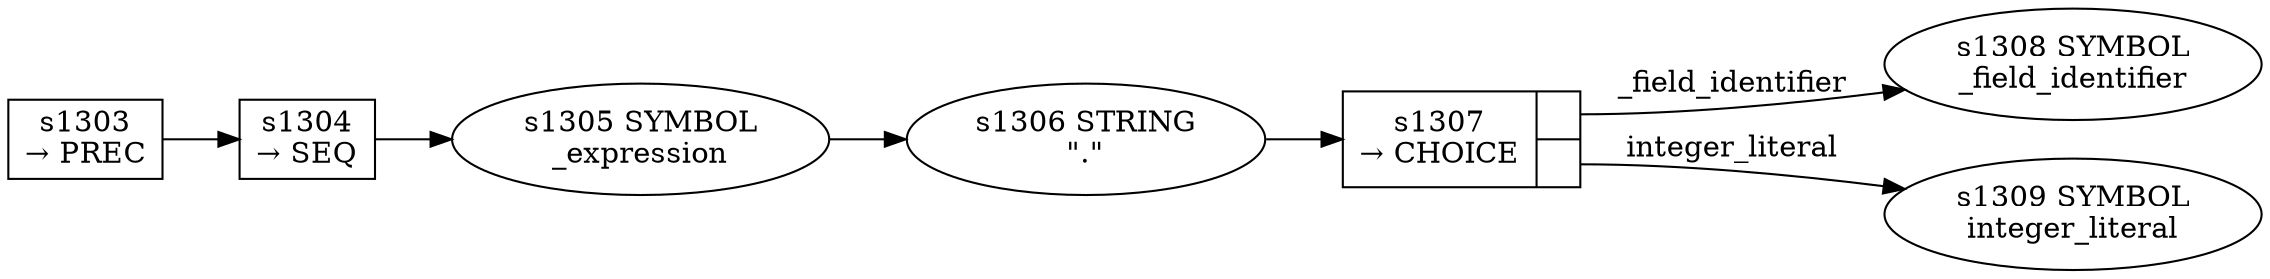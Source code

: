 
  digraph field_expression {
  
    rankdir=LR;
  
    s1303 [label="s1303\n&rarr; PREC", shape=record, fixedsize=false, peripheries=1];
  s1304 [label="s1304\n&rarr; SEQ", shape=record, fixedsize=false, peripheries=1];
  s1305 [label="s1305 SYMBOL\n_expression" href="rust-grammar.json._expression.dot.svg"];
  s1304 -> s1305 [];
  s1306 [label="s1306 STRING\n\".\""];
  s1305 -> s1306 [];
  s1307 [label="{s1307\n&rarr; CHOICE|{<p0>|<p1>}}", shape=record, fixedsize=false, peripheries=1];
  s1308 [label="s1308 SYMBOL\n_field_identifier" href="rust-grammar.json._field_identifier.dot.svg"];
  s1307:p0 -> s1308 [label="_field_identifier"];
  s1309 [label="s1309 SYMBOL\ninteger_literal" href="rust-grammar.json.integer_literal.dot.svg"];
  s1307:p1 -> s1309 [label="integer_literal"];
  s1306 -> s1307 [];
  s1303 -> s1304 [];
  
  }
  